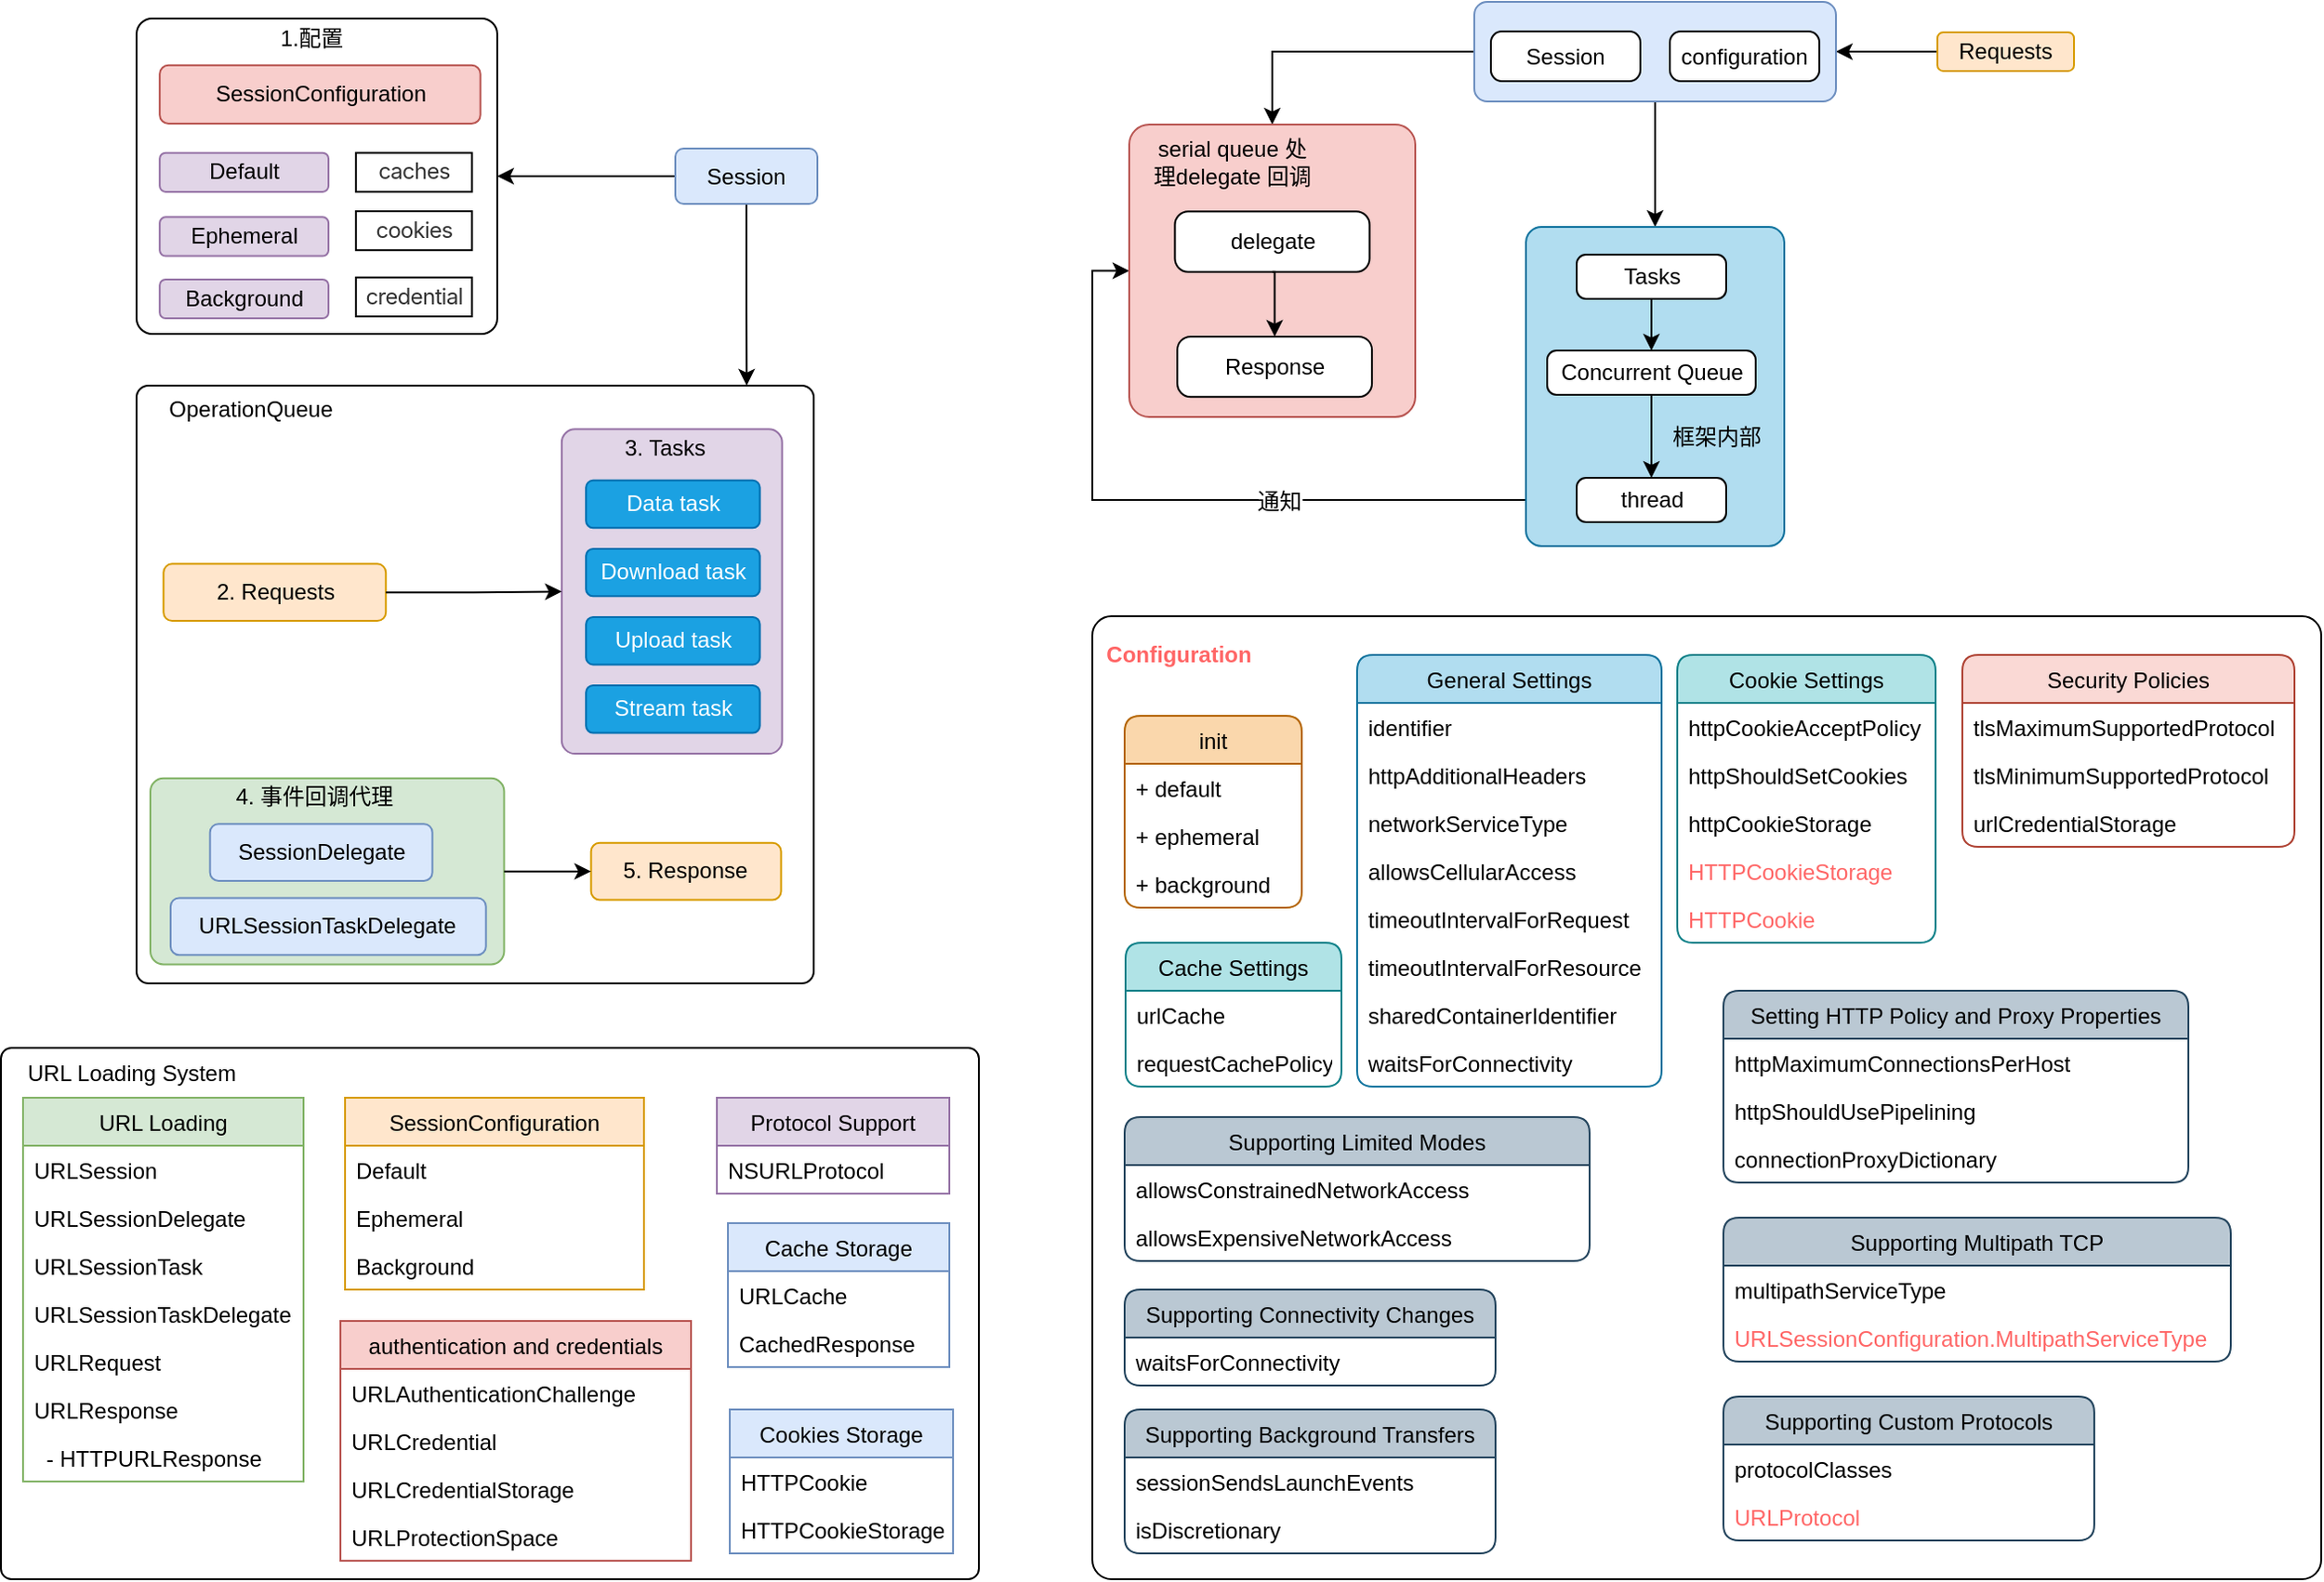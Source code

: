 <mxfile version="18.0.6" type="device" pages="3"><diagram id="_Sw5g-KUjjpTf2gCOxfI" name="URL Loading System"><mxGraphModel dx="976" dy="739" grid="1" gridSize="9" guides="1" tooltips="1" connect="1" arrows="1" fold="1" page="1" pageScale="1" pageWidth="850" pageHeight="1100" math="0" shadow="0"><root><mxCell id="0"/><mxCell id="1" parent="0"/><mxCell id="BQeYTEGrFx_6w7Xrw1yp-94" style="edgeStyle=orthogonalEdgeStyle;rounded=0;orthogonalLoop=1;jettySize=auto;html=1;exitX=0.5;exitY=1;exitDx=0;exitDy=0;fontSize=12;" parent="1" source="BQeYTEGrFx_6w7Xrw1yp-88" target="BQeYTEGrFx_6w7Xrw1yp-103" edge="1"><mxGeometry relative="1" as="geometry"/></mxCell><mxCell id="BQeYTEGrFx_6w7Xrw1yp-97" style="edgeStyle=orthogonalEdgeStyle;rounded=0;orthogonalLoop=1;jettySize=auto;html=1;exitX=0;exitY=0.5;exitDx=0;exitDy=0;fontSize=12;entryX=0.5;entryY=0;entryDx=0;entryDy=0;" parent="1" source="BQeYTEGrFx_6w7Xrw1yp-88" target="BQeYTEGrFx_6w7Xrw1yp-99" edge="1"><mxGeometry relative="1" as="geometry"><mxPoint x="706" y="81.5" as="targetPoint"/></mxGeometry></mxCell><mxCell id="BQeYTEGrFx_6w7Xrw1yp-66" style="edgeStyle=orthogonalEdgeStyle;rounded=0;orthogonalLoop=1;jettySize=auto;html=1;exitX=0;exitY=0.5;exitDx=0;exitDy=0;fontSize=12;" parent="1" source="BQeYTEGrFx_6w7Xrw1yp-1" target="BQeYTEGrFx_6w7Xrw1yp-54" edge="1"><mxGeometry relative="1" as="geometry"/></mxCell><mxCell id="BQeYTEGrFx_6w7Xrw1yp-69" style="edgeStyle=orthogonalEdgeStyle;rounded=0;orthogonalLoop=1;jettySize=auto;html=1;exitX=0.5;exitY=1;exitDx=0;exitDy=0;entryX=0.901;entryY=0;entryDx=0;entryDy=0;entryPerimeter=0;fontSize=12;" parent="1" source="BQeYTEGrFx_6w7Xrw1yp-1" target="BQeYTEGrFx_6w7Xrw1yp-60" edge="1"><mxGeometry relative="1" as="geometry"/></mxCell><mxCell id="BQeYTEGrFx_6w7Xrw1yp-1" value="Session" style="rounded=1;whiteSpace=wrap;html=1;fillColor=#dae8fc;strokeColor=#6c8ebf;" parent="1" vertex="1"><mxGeometry x="377" y="97.5" width="77" height="30" as="geometry"/></mxCell><mxCell id="BQeYTEGrFx_6w7Xrw1yp-89" value="" style="edgeStyle=orthogonalEdgeStyle;rounded=0;orthogonalLoop=1;jettySize=auto;html=1;fontSize=12;entryX=1;entryY=0.5;entryDx=0;entryDy=0;" parent="1" source="BQeYTEGrFx_6w7Xrw1yp-72" target="BQeYTEGrFx_6w7Xrw1yp-88" edge="1"><mxGeometry relative="1" as="geometry"/></mxCell><mxCell id="BQeYTEGrFx_6w7Xrw1yp-72" value="Requests" style="rounded=1;whiteSpace=wrap;html=1;fillColor=#ffe6cc;strokeColor=#d79b00;" parent="1" vertex="1"><mxGeometry x="1061" y="34.5" width="74" height="21" as="geometry"/></mxCell><mxCell id="BQeYTEGrFx_6w7Xrw1yp-101" style="edgeStyle=orthogonalEdgeStyle;rounded=0;orthogonalLoop=1;jettySize=auto;html=1;exitX=0;exitY=0.5;exitDx=0;exitDy=0;entryX=0;entryY=0.5;entryDx=0;entryDy=0;fontSize=12;" parent="1" source="BQeYTEGrFx_6w7Xrw1yp-79" target="BQeYTEGrFx_6w7Xrw1yp-99" edge="1"><mxGeometry relative="1" as="geometry"/></mxCell><mxCell id="BQeYTEGrFx_6w7Xrw1yp-102" value="通知" style="text;html=1;align=center;verticalAlign=middle;resizable=0;points=[];;labelBackgroundColor=#ffffff;fontSize=12;" parent="BQeYTEGrFx_6w7Xrw1yp-101" vertex="1" connectable="0"><mxGeometry x="-0.206" y="1" relative="1" as="geometry"><mxPoint as="offset"/></mxGeometry></mxCell><mxCell id="8gRfC_IN25zE7pHLiQO0-1" value="" style="group" vertex="1" connectable="0" parent="1"><mxGeometry x="838" y="140" width="140" height="173" as="geometry"/></mxCell><mxCell id="BQeYTEGrFx_6w7Xrw1yp-103" value="" style="rounded=1;whiteSpace=wrap;html=1;strokeColor=#10739e;fontSize=12;align=center;arcSize=6;fillColor=#b1ddf0;" parent="8gRfC_IN25zE7pHLiQO0-1" vertex="1"><mxGeometry width="140" height="173" as="geometry"/></mxCell><mxCell id="BQeYTEGrFx_6w7Xrw1yp-75" value="&lt;span style=&quot;white-space: normal&quot;&gt;Tasks&lt;/span&gt;" style="rounded=1;whiteSpace=wrap;html=1;strokeColor=#000000;fontSize=12;align=center;arcSize=21;" parent="8gRfC_IN25zE7pHLiQO0-1" vertex="1"><mxGeometry x="27.5" y="15" width="81" height="24" as="geometry"/></mxCell><mxCell id="BQeYTEGrFx_6w7Xrw1yp-78" value="&lt;span style=&quot;white-space: normal&quot;&gt;Concurrent Queue&lt;/span&gt;" style="rounded=1;whiteSpace=wrap;html=1;strokeColor=#000000;fontSize=12;align=center;arcSize=21;" parent="8gRfC_IN25zE7pHLiQO0-1" vertex="1"><mxGeometry x="11.5" y="67" width="113" height="24" as="geometry"/></mxCell><mxCell id="BQeYTEGrFx_6w7Xrw1yp-95" style="edgeStyle=orthogonalEdgeStyle;rounded=0;orthogonalLoop=1;jettySize=auto;html=1;exitX=0.5;exitY=1;exitDx=0;exitDy=0;entryX=0.5;entryY=0;entryDx=0;entryDy=0;fontSize=12;" parent="8gRfC_IN25zE7pHLiQO0-1" source="BQeYTEGrFx_6w7Xrw1yp-75" target="BQeYTEGrFx_6w7Xrw1yp-78" edge="1"><mxGeometry relative="1" as="geometry"/></mxCell><mxCell id="BQeYTEGrFx_6w7Xrw1yp-79" value="&lt;span style=&quot;white-space: normal&quot;&gt;thread&lt;/span&gt;" style="rounded=1;whiteSpace=wrap;html=1;strokeColor=#000000;fontSize=12;align=center;arcSize=21;" parent="8gRfC_IN25zE7pHLiQO0-1" vertex="1"><mxGeometry x="27.5" y="136" width="81" height="24" as="geometry"/></mxCell><mxCell id="BQeYTEGrFx_6w7Xrw1yp-96" style="edgeStyle=orthogonalEdgeStyle;rounded=0;orthogonalLoop=1;jettySize=auto;html=1;exitX=0.5;exitY=1;exitDx=0;exitDy=0;fontSize=12;" parent="8gRfC_IN25zE7pHLiQO0-1" source="BQeYTEGrFx_6w7Xrw1yp-78" target="BQeYTEGrFx_6w7Xrw1yp-79" edge="1"><mxGeometry relative="1" as="geometry"/></mxCell><mxCell id="BQeYTEGrFx_6w7Xrw1yp-104" value="框架内部" style="text;html=1;strokeColor=none;fillColor=none;align=center;verticalAlign=middle;whiteSpace=wrap;rounded=0;fontSize=12;" parent="8gRfC_IN25zE7pHLiQO0-1" vertex="1"><mxGeometry x="76" y="104" width="55" height="20" as="geometry"/></mxCell><mxCell id="8gRfC_IN25zE7pHLiQO0-2" value="" style="group" vertex="1" connectable="0" parent="1"><mxGeometry x="810" y="18" width="196" height="54" as="geometry"/></mxCell><mxCell id="BQeYTEGrFx_6w7Xrw1yp-88" value="" style="rounded=1;whiteSpace=wrap;html=1;strokeColor=#6c8ebf;fontSize=12;align=center;arcSize=13;fillColor=#dae8fc;" parent="8gRfC_IN25zE7pHLiQO0-2" vertex="1"><mxGeometry width="196" height="54" as="geometry"/></mxCell><mxCell id="BQeYTEGrFx_6w7Xrw1yp-70" value="Session" style="rounded=1;whiteSpace=wrap;html=1;strokeColor=#000000;fontSize=12;align=center;arcSize=22;" parent="8gRfC_IN25zE7pHLiQO0-2" vertex="1"><mxGeometry x="9" y="16" width="81" height="27" as="geometry"/></mxCell><mxCell id="BQeYTEGrFx_6w7Xrw1yp-86" value="configuration" style="rounded=1;whiteSpace=wrap;html=1;strokeColor=#000000;fontSize=12;align=center;arcSize=22;" parent="8gRfC_IN25zE7pHLiQO0-2" vertex="1"><mxGeometry x="106" y="16" width="81" height="27" as="geometry"/></mxCell><mxCell id="8gRfC_IN25zE7pHLiQO0-3" value="" style="group" vertex="1" connectable="0" parent="1"><mxGeometry x="623" y="84.5" width="155" height="158.5" as="geometry"/></mxCell><mxCell id="BQeYTEGrFx_6w7Xrw1yp-99" value="" style="rounded=1;whiteSpace=wrap;html=1;strokeColor=#b85450;fontSize=12;align=center;arcSize=7;fillColor=#f8cecc;" parent="8gRfC_IN25zE7pHLiQO0-3" vertex="1"><mxGeometry width="155" height="158.5" as="geometry"/></mxCell><mxCell id="BQeYTEGrFx_6w7Xrw1yp-83" value="delegate" style="rounded=1;whiteSpace=wrap;html=1;strokeColor=#000000;fontSize=12;align=center;arcSize=22;" parent="8gRfC_IN25zE7pHLiQO0-3" vertex="1"><mxGeometry x="24.748" y="47.187" width="105.504" height="32.668" as="geometry"/></mxCell><mxCell id="BQeYTEGrFx_6w7Xrw1yp-85" value="Response" style="rounded=1;whiteSpace=wrap;html=1;strokeColor=#000000;fontSize=12;align=center;arcSize=22;" parent="8gRfC_IN25zE7pHLiQO0-3" vertex="1"><mxGeometry x="26.05" y="114.943" width="105.504" height="32.668" as="geometry"/></mxCell><mxCell id="BQeYTEGrFx_6w7Xrw1yp-98" style="edgeStyle=orthogonalEdgeStyle;rounded=0;orthogonalLoop=1;jettySize=auto;html=1;exitX=0.5;exitY=1;exitDx=0;exitDy=0;entryX=0.5;entryY=0;entryDx=0;entryDy=0;fontSize=12;" parent="8gRfC_IN25zE7pHLiQO0-3" source="BQeYTEGrFx_6w7Xrw1yp-83" target="BQeYTEGrFx_6w7Xrw1yp-85" edge="1"><mxGeometry relative="1" as="geometry"/></mxCell><mxCell id="BQeYTEGrFx_6w7Xrw1yp-100" value="serial queue 处理delegate 回调" style="text;html=1;strokeColor=none;fillColor=none;align=center;verticalAlign=middle;whiteSpace=wrap;rounded=0;fontSize=12;" parent="8gRfC_IN25zE7pHLiQO0-3" vertex="1"><mxGeometry x="9.118" y="8.469" width="93.782" height="24.198" as="geometry"/></mxCell><mxCell id="8gRfC_IN25zE7pHLiQO0-4" value="" style="group" vertex="1" connectable="0" parent="1"><mxGeometry x="81" y="226" width="367" height="324" as="geometry"/></mxCell><mxCell id="BQeYTEGrFx_6w7Xrw1yp-60" value="" style="rounded=1;whiteSpace=wrap;html=1;strokeColor=#000000;fontSize=12;align=center;arcSize=2;" parent="8gRfC_IN25zE7pHLiQO0-4" vertex="1"><mxGeometry x="4" width="367.0" height="324.0" as="geometry"/></mxCell><mxCell id="BQeYTEGrFx_6w7Xrw1yp-58" value="" style="rounded=1;whiteSpace=wrap;html=1;strokeColor=#82b366;fontSize=12;align=center;arcSize=7;fillColor=#d5e8d4;" parent="8gRfC_IN25zE7pHLiQO0-4" vertex="1"><mxGeometry x="11.503" y="212.914" width="191.716" height="100.8" as="geometry"/></mxCell><mxCell id="BQeYTEGrFx_6w7Xrw1yp-2" value="SessionDelegate" style="rounded=1;whiteSpace=wrap;html=1;fillColor=#dae8fc;strokeColor=#6c8ebf;" parent="8gRfC_IN25zE7pHLiQO0-4" vertex="1"><mxGeometry x="43.821" y="237.6" width="120.507" height="30.857" as="geometry"/></mxCell><mxCell id="BQeYTEGrFx_6w7Xrw1yp-3" value="2. Requests" style="rounded=1;whiteSpace=wrap;html=1;fillColor=#ffe6cc;strokeColor=#d79b00;" parent="8gRfC_IN25zE7pHLiQO0-4" vertex="1"><mxGeometry x="18.624" y="96.686" width="120.507" height="30.857" as="geometry"/></mxCell><mxCell id="BQeYTEGrFx_6w7Xrw1yp-4" value="" style="rounded=1;whiteSpace=wrap;html=1;fillColor=#e1d5e7;strokeColor=#9673a6;arcSize=6;" parent="8gRfC_IN25zE7pHLiQO0-4" vertex="1"><mxGeometry x="234.442" y="23.657" width="119.412" height="175.886" as="geometry"/></mxCell><mxCell id="BQeYTEGrFx_6w7Xrw1yp-64" style="edgeStyle=orthogonalEdgeStyle;rounded=0;orthogonalLoop=1;jettySize=auto;html=1;exitX=1;exitY=0.5;exitDx=0;exitDy=0;fontSize=12;" parent="8gRfC_IN25zE7pHLiQO0-4" source="BQeYTEGrFx_6w7Xrw1yp-3" target="BQeYTEGrFx_6w7Xrw1yp-4" edge="1"><mxGeometry relative="1" as="geometry"/></mxCell><mxCell id="BQeYTEGrFx_6w7Xrw1yp-11" value="Data task" style="rounded=1;whiteSpace=wrap;html=1;strokeColor=#006EAF;fontSize=12;align=center;fillColor=#1ba1e2;fontColor=#ffffff;" parent="8gRfC_IN25zE7pHLiQO0-4" vertex="1"><mxGeometry x="247.588" y="51.429" width="94.215" height="25.714" as="geometry"/></mxCell><mxCell id="BQeYTEGrFx_6w7Xrw1yp-12" value="Upload task" style="rounded=1;whiteSpace=wrap;html=1;strokeColor=#006EAF;fontSize=12;align=center;fillColor=#1ba1e2;fontColor=#ffffff;" parent="8gRfC_IN25zE7pHLiQO0-4" vertex="1"><mxGeometry x="247.588" y="125.486" width="94.215" height="25.714" as="geometry"/></mxCell><mxCell id="BQeYTEGrFx_6w7Xrw1yp-13" value="Download task" style="rounded=1;whiteSpace=wrap;html=1;strokeColor=#006EAF;fontSize=12;align=center;fillColor=#1ba1e2;fontColor=#ffffff;" parent="8gRfC_IN25zE7pHLiQO0-4" vertex="1"><mxGeometry x="247.588" y="88.457" width="94.215" height="25.714" as="geometry"/></mxCell><mxCell id="BQeYTEGrFx_6w7Xrw1yp-14" value="Stream task" style="rounded=1;whiteSpace=wrap;html=1;strokeColor=#006EAF;fontSize=12;align=center;fillColor=#1ba1e2;fontColor=#ffffff;" parent="8gRfC_IN25zE7pHLiQO0-4" vertex="1"><mxGeometry x="247.588" y="162.514" width="94.215" height="25.714" as="geometry"/></mxCell><mxCell id="BQeYTEGrFx_6w7Xrw1yp-15" value="5. Response" style="rounded=1;whiteSpace=wrap;html=1;fillColor=#ffe6cc;strokeColor=#d79b00;" parent="8gRfC_IN25zE7pHLiQO0-4" vertex="1"><mxGeometry x="250.327" y="247.886" width="102.979" height="30.857" as="geometry"/></mxCell><mxCell id="BQeYTEGrFx_6w7Xrw1yp-65" style="edgeStyle=orthogonalEdgeStyle;rounded=0;orthogonalLoop=1;jettySize=auto;html=1;exitX=1;exitY=0.5;exitDx=0;exitDy=0;entryX=0;entryY=0.5;entryDx=0;entryDy=0;fontSize=12;" parent="8gRfC_IN25zE7pHLiQO0-4" source="BQeYTEGrFx_6w7Xrw1yp-58" target="BQeYTEGrFx_6w7Xrw1yp-15" edge="1"><mxGeometry relative="1" as="geometry"/></mxCell><mxCell id="BQeYTEGrFx_6w7Xrw1yp-16" value="URLSessionTaskDelegate" style="rounded=1;whiteSpace=wrap;html=1;strokeColor=#6c8ebf;fontSize=12;align=center;fillColor=#dae8fc;" parent="8gRfC_IN25zE7pHLiQO0-4" vertex="1"><mxGeometry x="22.458" y="277.714" width="170.901" height="30.857" as="geometry"/></mxCell><mxCell id="BQeYTEGrFx_6w7Xrw1yp-57" value="3. Tasks" style="text;html=1;strokeColor=none;fillColor=none;align=center;verticalAlign=middle;whiteSpace=wrap;rounded=0;fontSize=12;" parent="8gRfC_IN25zE7pHLiQO0-4" vertex="1"><mxGeometry x="265.116" y="23.657" width="51.49" height="20.571" as="geometry"/></mxCell><mxCell id="BQeYTEGrFx_6w7Xrw1yp-59" value="4. 事件回调代理" style="text;html=1;strokeColor=none;fillColor=none;align=center;verticalAlign=middle;whiteSpace=wrap;rounded=0;fontSize=12;" parent="8gRfC_IN25zE7pHLiQO0-4" vertex="1"><mxGeometry x="50.942" y="212.914" width="98.597" height="20.571" as="geometry"/></mxCell><mxCell id="BQeYTEGrFx_6w7Xrw1yp-61" value="OperationQueue" style="text;html=1;strokeColor=none;fillColor=none;align=center;verticalAlign=middle;whiteSpace=wrap;rounded=0;fontSize=12;" parent="8gRfC_IN25zE7pHLiQO0-4" vertex="1"><mxGeometry x="44.369" y="3.086" width="43.821" height="20.571" as="geometry"/></mxCell><mxCell id="8gRfC_IN25zE7pHLiQO0-5" value="" style="group" vertex="1" connectable="0" parent="1"><mxGeometry x="85" y="27" width="195.5" height="171" as="geometry"/></mxCell><mxCell id="BQeYTEGrFx_6w7Xrw1yp-54" value="" style="rounded=1;whiteSpace=wrap;html=1;fontSize=12;align=center;arcSize=5;" parent="8gRfC_IN25zE7pHLiQO0-5" vertex="1"><mxGeometry width="195.5" height="171" as="geometry"/></mxCell><mxCell id="BQeYTEGrFx_6w7Xrw1yp-5" value="SessionConfiguration" style="rounded=1;whiteSpace=wrap;html=1;fillColor=#f8cecc;strokeColor=#b85450;" parent="8gRfC_IN25zE7pHLiQO0-5" vertex="1"><mxGeometry x="12.576" y="25.333" width="173.778" height="31.667" as="geometry"/></mxCell><mxCell id="BQeYTEGrFx_6w7Xrw1yp-8" value="Default" style="rounded=1;whiteSpace=wrap;html=1;strokeColor=#9673a6;fontSize=12;align=center;fillColor=#e1d5e7;" parent="8gRfC_IN25zE7pHLiQO0-5" vertex="1"><mxGeometry x="12.576" y="72.833" width="91.462" height="21.111" as="geometry"/></mxCell><mxCell id="BQeYTEGrFx_6w7Xrw1yp-9" value="Ephemeral" style="rounded=1;whiteSpace=wrap;html=1;strokeColor=#9673a6;fontSize=12;align=center;fillColor=#e1d5e7;" parent="8gRfC_IN25zE7pHLiQO0-5" vertex="1"><mxGeometry x="12.576" y="107.667" width="91.462" height="21.111" as="geometry"/></mxCell><mxCell id="BQeYTEGrFx_6w7Xrw1yp-10" value="Background" style="rounded=1;whiteSpace=wrap;html=1;strokeColor=#9673a6;fontSize=12;align=center;fillColor=#e1d5e7;" parent="8gRfC_IN25zE7pHLiQO0-5" vertex="1"><mxGeometry x="12.576" y="141.444" width="91.462" height="21.111" as="geometry"/></mxCell><mxCell id="BQeYTEGrFx_6w7Xrw1yp-55" value="1.配置" style="text;html=1;strokeColor=none;fillColor=none;align=center;verticalAlign=middle;whiteSpace=wrap;rounded=0;fontSize=12;" parent="8gRfC_IN25zE7pHLiQO0-5" vertex="1"><mxGeometry x="72.026" width="45.731" height="21.111" as="geometry"/></mxCell><mxCell id="BQeYTEGrFx_6w7Xrw1yp-80" value="&lt;span style=&quot;color: rgb(51 , 51 , 51) ; font-family: &amp;#34;sf pro text&amp;#34; , &amp;#34;sf pro icons&amp;#34; , &amp;#34;helvetica neue&amp;#34; , &amp;#34;helvetica&amp;#34; , &amp;#34;arial&amp;#34; , sans-serif ; letter-spacing: -0.357px ; text-align: left ; background-color: rgb(255 , 255 , 255)&quot;&gt;caches&lt;/span&gt;" style="text;html=1;strokeColor=#000000;fillColor=none;align=center;verticalAlign=middle;whiteSpace=wrap;rounded=0;fontSize=12;" parent="8gRfC_IN25zE7pHLiQO0-5" vertex="1"><mxGeometry x="118.901" y="72.833" width="62.88" height="21.111" as="geometry"/></mxCell><mxCell id="BQeYTEGrFx_6w7Xrw1yp-81" value="&lt;span style=&quot;color: rgb(51 , 51 , 51) ; font-family: &amp;#34;sf pro text&amp;#34; , &amp;#34;sf pro icons&amp;#34; , &amp;#34;helvetica neue&amp;#34; , &amp;#34;helvetica&amp;#34; , &amp;#34;arial&amp;#34; , sans-serif ; letter-spacing: -0.357px ; text-align: left ; background-color: rgb(255 , 255 , 255)&quot;&gt;cookies&lt;/span&gt;" style="text;html=1;strokeColor=#000000;fillColor=none;align=center;verticalAlign=middle;whiteSpace=wrap;rounded=0;fontSize=12;" parent="8gRfC_IN25zE7pHLiQO0-5" vertex="1"><mxGeometry x="118.901" y="104.5" width="62.88" height="21.111" as="geometry"/></mxCell><mxCell id="BQeYTEGrFx_6w7Xrw1yp-82" value="&lt;div style=&quot;text-align: left&quot;&gt;&lt;span style=&quot;letter-spacing: -0.357px&quot;&gt;&lt;font color=&quot;#333333&quot; face=&quot;sf pro text, sf pro icons, helvetica neue, helvetica, arial, sans-serif&quot;&gt;credential&lt;/font&gt;&lt;/span&gt;&lt;/div&gt;" style="text;html=1;strokeColor=#000000;fillColor=none;align=center;verticalAlign=middle;whiteSpace=wrap;rounded=0;fontSize=12;" parent="8gRfC_IN25zE7pHLiQO0-5" vertex="1"><mxGeometry x="118.901" y="140.389" width="62.88" height="21.111" as="geometry"/></mxCell><mxCell id="8gRfC_IN25zE7pHLiQO0-6" value="" style="group" vertex="1" connectable="0" parent="1"><mxGeometry x="11.5" y="585" width="530" height="288" as="geometry"/></mxCell><mxCell id="BQeYTEGrFx_6w7Xrw1yp-20" value="" style="rounded=1;whiteSpace=wrap;html=1;strokeColor=#000000;fontSize=12;align=center;arcSize=2;" parent="8gRfC_IN25zE7pHLiQO0-6" vertex="1"><mxGeometry width="530" height="288" as="geometry"/></mxCell><mxCell id="BQeYTEGrFx_6w7Xrw1yp-23" value="URL Loading" style="swimlane;fontStyle=0;childLayout=stackLayout;horizontal=1;startSize=26;fillColor=#d5e8d4;horizontalStack=0;resizeParent=1;resizeParentMax=0;resizeLast=0;collapsible=1;marginBottom=0;strokeColor=#82b366;fontSize=12;align=center;" parent="8gRfC_IN25zE7pHLiQO0-6" vertex="1"><mxGeometry x="12" y="27" width="152" height="208" as="geometry"/></mxCell><mxCell id="BQeYTEGrFx_6w7Xrw1yp-24" value="URLSession" style="text;strokeColor=none;fillColor=none;align=left;verticalAlign=top;spacingLeft=4;spacingRight=4;overflow=hidden;rotatable=0;points=[[0,0.5],[1,0.5]];portConstraint=eastwest;" parent="BQeYTEGrFx_6w7Xrw1yp-23" vertex="1"><mxGeometry y="26" width="152" height="26" as="geometry"/></mxCell><mxCell id="BQeYTEGrFx_6w7Xrw1yp-25" value="URLSessionDelegate" style="text;strokeColor=none;fillColor=none;align=left;verticalAlign=top;spacingLeft=4;spacingRight=4;overflow=hidden;rotatable=0;points=[[0,0.5],[1,0.5]];portConstraint=eastwest;" parent="BQeYTEGrFx_6w7Xrw1yp-23" vertex="1"><mxGeometry y="52" width="152" height="26" as="geometry"/></mxCell><mxCell id="BQeYTEGrFx_6w7Xrw1yp-26" value="URLSessionTask&#10;" style="text;strokeColor=none;fillColor=none;align=left;verticalAlign=top;spacingLeft=4;spacingRight=4;overflow=hidden;rotatable=0;points=[[0,0.5],[1,0.5]];portConstraint=eastwest;" parent="BQeYTEGrFx_6w7Xrw1yp-23" vertex="1"><mxGeometry y="78" width="152" height="26" as="geometry"/></mxCell><mxCell id="BQeYTEGrFx_6w7Xrw1yp-27" value="URLSessionTaskDelegate" style="text;strokeColor=none;fillColor=none;align=left;verticalAlign=top;spacingLeft=4;spacingRight=4;overflow=hidden;rotatable=0;points=[[0,0.5],[1,0.5]];portConstraint=eastwest;" parent="BQeYTEGrFx_6w7Xrw1yp-23" vertex="1"><mxGeometry y="104" width="152" height="26" as="geometry"/></mxCell><mxCell id="BQeYTEGrFx_6w7Xrw1yp-28" value="URLRequest" style="text;strokeColor=none;fillColor=none;align=left;verticalAlign=top;spacingLeft=4;spacingRight=4;overflow=hidden;rotatable=0;points=[[0,0.5],[1,0.5]];portConstraint=eastwest;" parent="BQeYTEGrFx_6w7Xrw1yp-23" vertex="1"><mxGeometry y="130" width="152" height="26" as="geometry"/></mxCell><mxCell id="BQeYTEGrFx_6w7Xrw1yp-29" value="URLResponse" style="text;strokeColor=none;fillColor=none;align=left;verticalAlign=top;spacingLeft=4;spacingRight=4;overflow=hidden;rotatable=0;points=[[0,0.5],[1,0.5]];portConstraint=eastwest;" parent="BQeYTEGrFx_6w7Xrw1yp-23" vertex="1"><mxGeometry y="156" width="152" height="26" as="geometry"/></mxCell><mxCell id="BQeYTEGrFx_6w7Xrw1yp-30" value="  - HTTPURLResponse" style="text;strokeColor=none;fillColor=none;align=left;verticalAlign=top;spacingLeft=4;spacingRight=4;overflow=hidden;rotatable=0;points=[[0,0.5],[1,0.5]];portConstraint=eastwest;" parent="BQeYTEGrFx_6w7Xrw1yp-23" vertex="1"><mxGeometry y="182" width="152" height="26" as="geometry"/></mxCell><mxCell id="BQeYTEGrFx_6w7Xrw1yp-31" value="SessionConfiguration" style="swimlane;fontStyle=0;childLayout=stackLayout;horizontal=1;startSize=26;fillColor=#ffe6cc;horizontalStack=0;resizeParent=1;resizeParentMax=0;resizeLast=0;collapsible=1;marginBottom=0;strokeColor=#d79b00;fontSize=12;align=center;" parent="8gRfC_IN25zE7pHLiQO0-6" vertex="1"><mxGeometry x="186.5" y="27" width="162" height="104" as="geometry"/></mxCell><mxCell id="BQeYTEGrFx_6w7Xrw1yp-32" value="Default" style="text;strokeColor=none;fillColor=none;align=left;verticalAlign=top;spacingLeft=4;spacingRight=4;overflow=hidden;rotatable=0;points=[[0,0.5],[1,0.5]];portConstraint=eastwest;" parent="BQeYTEGrFx_6w7Xrw1yp-31" vertex="1"><mxGeometry y="26" width="162" height="26" as="geometry"/></mxCell><mxCell id="BQeYTEGrFx_6w7Xrw1yp-33" value="Ephemeral" style="text;strokeColor=none;fillColor=none;align=left;verticalAlign=top;spacingLeft=4;spacingRight=4;overflow=hidden;rotatable=0;points=[[0,0.5],[1,0.5]];portConstraint=eastwest;" parent="BQeYTEGrFx_6w7Xrw1yp-31" vertex="1"><mxGeometry y="52" width="162" height="26" as="geometry"/></mxCell><mxCell id="BQeYTEGrFx_6w7Xrw1yp-34" value="Background" style="text;strokeColor=none;fillColor=none;align=left;verticalAlign=top;spacingLeft=4;spacingRight=4;overflow=hidden;rotatable=0;points=[[0,0.5],[1,0.5]];portConstraint=eastwest;" parent="BQeYTEGrFx_6w7Xrw1yp-31" vertex="1"><mxGeometry y="78" width="162" height="26" as="geometry"/></mxCell><mxCell id="BQeYTEGrFx_6w7Xrw1yp-35" value="authentication and credentials" style="swimlane;fontStyle=0;childLayout=stackLayout;horizontal=1;startSize=26;fillColor=#f8cecc;horizontalStack=0;resizeParent=1;resizeParentMax=0;resizeLast=0;collapsible=1;marginBottom=0;strokeColor=#b85450;fontSize=12;align=center;" parent="8gRfC_IN25zE7pHLiQO0-6" vertex="1"><mxGeometry x="184" y="148" width="190" height="130" as="geometry"/></mxCell><mxCell id="BQeYTEGrFx_6w7Xrw1yp-36" value="URLAuthenticationChallenge" style="text;strokeColor=none;fillColor=none;align=left;verticalAlign=top;spacingLeft=4;spacingRight=4;overflow=hidden;rotatable=0;points=[[0,0.5],[1,0.5]];portConstraint=eastwest;" parent="BQeYTEGrFx_6w7Xrw1yp-35" vertex="1"><mxGeometry y="26" width="190" height="26" as="geometry"/></mxCell><mxCell id="BQeYTEGrFx_6w7Xrw1yp-37" value="URLCredential" style="text;strokeColor=none;fillColor=none;align=left;verticalAlign=top;spacingLeft=4;spacingRight=4;overflow=hidden;rotatable=0;points=[[0,0.5],[1,0.5]];portConstraint=eastwest;" parent="BQeYTEGrFx_6w7Xrw1yp-35" vertex="1"><mxGeometry y="52" width="190" height="26" as="geometry"/></mxCell><mxCell id="BQeYTEGrFx_6w7Xrw1yp-38" value="URLCredentialStorage" style="text;strokeColor=none;fillColor=none;align=left;verticalAlign=top;spacingLeft=4;spacingRight=4;overflow=hidden;rotatable=0;points=[[0,0.5],[1,0.5]];portConstraint=eastwest;" parent="BQeYTEGrFx_6w7Xrw1yp-35" vertex="1"><mxGeometry y="78" width="190" height="26" as="geometry"/></mxCell><mxCell id="BQeYTEGrFx_6w7Xrw1yp-51" value="URLProtectionSpace" style="text;strokeColor=none;fillColor=none;align=left;verticalAlign=top;spacingLeft=4;spacingRight=4;overflow=hidden;rotatable=0;points=[[0,0.5],[1,0.5]];portConstraint=eastwest;" parent="BQeYTEGrFx_6w7Xrw1yp-35" vertex="1"><mxGeometry y="104" width="190" height="26" as="geometry"/></mxCell><mxCell id="BQeYTEGrFx_6w7Xrw1yp-39" value="Protocol Support" style="swimlane;fontStyle=0;childLayout=stackLayout;horizontal=1;startSize=26;fillColor=#e1d5e7;horizontalStack=0;resizeParent=1;resizeParentMax=0;resizeLast=0;collapsible=1;marginBottom=0;strokeColor=#9673a6;fontSize=12;align=center;" parent="8gRfC_IN25zE7pHLiQO0-6" vertex="1"><mxGeometry x="388" y="27" width="126" height="52" as="geometry"/></mxCell><mxCell id="BQeYTEGrFx_6w7Xrw1yp-40" value="NSURLProtocol" style="text;strokeColor=none;fillColor=none;align=left;verticalAlign=top;spacingLeft=4;spacingRight=4;overflow=hidden;rotatable=0;points=[[0,0.5],[1,0.5]];portConstraint=eastwest;" parent="BQeYTEGrFx_6w7Xrw1yp-39" vertex="1"><mxGeometry y="26" width="126" height="26" as="geometry"/></mxCell><mxCell id="BQeYTEGrFx_6w7Xrw1yp-43" value="Cookies Storage" style="swimlane;fontStyle=0;childLayout=stackLayout;horizontal=1;startSize=26;fillColor=#dae8fc;horizontalStack=0;resizeParent=1;resizeParentMax=0;resizeLast=0;collapsible=1;marginBottom=0;strokeColor=#6c8ebf;fontSize=12;align=center;" parent="8gRfC_IN25zE7pHLiQO0-6" vertex="1"><mxGeometry x="395" y="196" width="121" height="78" as="geometry"/></mxCell><mxCell id="BQeYTEGrFx_6w7Xrw1yp-44" value="HTTPCookie" style="text;align=left;verticalAlign=top;spacingLeft=4;spacingRight=4;overflow=hidden;rotatable=0;points=[[0,0.5],[1,0.5]];portConstraint=eastwest;" parent="BQeYTEGrFx_6w7Xrw1yp-43" vertex="1"><mxGeometry y="26" width="121" height="26" as="geometry"/></mxCell><mxCell id="BQeYTEGrFx_6w7Xrw1yp-45" value="HTTPCookieStorage" style="text;strokeColor=none;fillColor=none;align=left;verticalAlign=top;spacingLeft=4;spacingRight=4;overflow=hidden;rotatable=0;points=[[0,0.5],[1,0.5]];portConstraint=eastwest;" parent="BQeYTEGrFx_6w7Xrw1yp-43" vertex="1"><mxGeometry y="52" width="121" height="26" as="geometry"/></mxCell><mxCell id="BQeYTEGrFx_6w7Xrw1yp-47" value="Cache Storage" style="swimlane;fontStyle=0;childLayout=stackLayout;horizontal=1;startSize=26;fillColor=#dae8fc;horizontalStack=0;resizeParent=1;resizeParentMax=0;resizeLast=0;collapsible=1;marginBottom=0;strokeColor=#6c8ebf;fontSize=12;align=center;" parent="8gRfC_IN25zE7pHLiQO0-6" vertex="1"><mxGeometry x="394" y="95" width="120" height="78" as="geometry"/></mxCell><mxCell id="BQeYTEGrFx_6w7Xrw1yp-48" value="URLCache" style="text;strokeColor=none;fillColor=none;align=left;verticalAlign=top;spacingLeft=4;spacingRight=4;overflow=hidden;rotatable=0;points=[[0,0.5],[1,0.5]];portConstraint=eastwest;" parent="BQeYTEGrFx_6w7Xrw1yp-47" vertex="1"><mxGeometry y="26" width="120" height="26" as="geometry"/></mxCell><mxCell id="BQeYTEGrFx_6w7Xrw1yp-49" value="CachedResponse" style="text;strokeColor=none;fillColor=none;align=left;verticalAlign=top;spacingLeft=4;spacingRight=4;overflow=hidden;rotatable=0;points=[[0,0.5],[1,0.5]];portConstraint=eastwest;" parent="BQeYTEGrFx_6w7Xrw1yp-47" vertex="1"><mxGeometry y="52" width="120" height="26" as="geometry"/></mxCell><mxCell id="BQeYTEGrFx_6w7Xrw1yp-53" value="URL Loading System" style="text;html=1;fontSize=12;" parent="8gRfC_IN25zE7pHLiQO0-6" vertex="1"><mxGeometry x="12" width="135" height="27" as="geometry"/></mxCell><mxCell id="8gRfC_IN25zE7pHLiQO0-7" value="" style="group" vertex="1" connectable="0" parent="1"><mxGeometry x="603" y="351" width="666" height="522" as="geometry"/></mxCell><mxCell id="BQeYTEGrFx_6w7Xrw1yp-154" value="" style="rounded=1;whiteSpace=wrap;html=1;strokeColor=#000000;fontSize=12;fontColor=#FF6666;align=center;arcSize=2;" parent="8gRfC_IN25zE7pHLiQO0-7" vertex="1"><mxGeometry width="666" height="522" as="geometry"/></mxCell><mxCell id="BQeYTEGrFx_6w7Xrw1yp-105" value="init" style="swimlane;fontStyle=0;childLayout=stackLayout;horizontal=1;startSize=26;fillColor=#fad7ac;horizontalStack=0;resizeParent=1;resizeParentMax=0;resizeLast=0;collapsible=1;marginBottom=0;rounded=1;strokeColor=#b46504;fontSize=12;align=center;arcSize=11;" parent="8gRfC_IN25zE7pHLiQO0-7" vertex="1"><mxGeometry x="17.5" y="54" width="96" height="104" as="geometry"/></mxCell><mxCell id="BQeYTEGrFx_6w7Xrw1yp-106" value="+ default" style="text;strokeColor=none;fillColor=none;align=left;verticalAlign=top;spacingLeft=4;spacingRight=4;overflow=hidden;rotatable=0;points=[[0,0.5],[1,0.5]];portConstraint=eastwest;" parent="BQeYTEGrFx_6w7Xrw1yp-105" vertex="1"><mxGeometry y="26" width="96" height="26" as="geometry"/></mxCell><mxCell id="BQeYTEGrFx_6w7Xrw1yp-107" value="+ ephemeral" style="text;strokeColor=none;fillColor=none;align=left;verticalAlign=top;spacingLeft=4;spacingRight=4;overflow=hidden;rotatable=0;points=[[0,0.5],[1,0.5]];portConstraint=eastwest;" parent="BQeYTEGrFx_6w7Xrw1yp-105" vertex="1"><mxGeometry y="52" width="96" height="26" as="geometry"/></mxCell><mxCell id="BQeYTEGrFx_6w7Xrw1yp-108" value="+ background" style="text;strokeColor=none;fillColor=none;align=left;verticalAlign=top;spacingLeft=4;spacingRight=4;overflow=hidden;rotatable=0;points=[[0,0.5],[1,0.5]];portConstraint=eastwest;" parent="BQeYTEGrFx_6w7Xrw1yp-105" vertex="1"><mxGeometry y="78" width="96" height="26" as="geometry"/></mxCell><mxCell id="BQeYTEGrFx_6w7Xrw1yp-109" value="General Settings" style="swimlane;fontStyle=0;childLayout=stackLayout;horizontal=1;startSize=26;fillColor=#b1ddf0;horizontalStack=0;resizeParent=1;resizeParentMax=0;resizeLast=0;collapsible=1;marginBottom=0;rounded=1;strokeColor=#10739e;fontSize=12;align=center;arcSize=11;" parent="8gRfC_IN25zE7pHLiQO0-7" vertex="1"><mxGeometry x="143.5" y="21" width="165" height="234" as="geometry"/></mxCell><mxCell id="BQeYTEGrFx_6w7Xrw1yp-110" value="identifier" style="text;strokeColor=none;fillColor=none;align=left;verticalAlign=top;spacingLeft=4;spacingRight=4;overflow=hidden;rotatable=0;points=[[0,0.5],[1,0.5]];portConstraint=eastwest;" parent="BQeYTEGrFx_6w7Xrw1yp-109" vertex="1"><mxGeometry y="26" width="165" height="26" as="geometry"/></mxCell><mxCell id="BQeYTEGrFx_6w7Xrw1yp-111" value="httpAdditionalHeaders" style="text;strokeColor=none;fillColor=none;align=left;verticalAlign=top;spacingLeft=4;spacingRight=4;overflow=hidden;rotatable=0;points=[[0,0.5],[1,0.5]];portConstraint=eastwest;" parent="BQeYTEGrFx_6w7Xrw1yp-109" vertex="1"><mxGeometry y="52" width="165" height="26" as="geometry"/></mxCell><mxCell id="BQeYTEGrFx_6w7Xrw1yp-112" value="networkServiceType" style="text;strokeColor=none;fillColor=none;align=left;verticalAlign=top;spacingLeft=4;spacingRight=4;overflow=hidden;rotatable=0;points=[[0,0.5],[1,0.5]];portConstraint=eastwest;" parent="BQeYTEGrFx_6w7Xrw1yp-109" vertex="1"><mxGeometry y="78" width="165" height="26" as="geometry"/></mxCell><mxCell id="BQeYTEGrFx_6w7Xrw1yp-113" value="allowsCellularAccess" style="text;strokeColor=none;fillColor=none;align=left;verticalAlign=top;spacingLeft=4;spacingRight=4;overflow=hidden;rotatable=0;points=[[0,0.5],[1,0.5]];portConstraint=eastwest;" parent="BQeYTEGrFx_6w7Xrw1yp-109" vertex="1"><mxGeometry y="104" width="165" height="26" as="geometry"/></mxCell><mxCell id="BQeYTEGrFx_6w7Xrw1yp-114" value="timeoutIntervalForRequest" style="text;strokeColor=none;fillColor=none;align=left;verticalAlign=top;spacingLeft=4;spacingRight=4;overflow=hidden;rotatable=0;points=[[0,0.5],[1,0.5]];portConstraint=eastwest;" parent="BQeYTEGrFx_6w7Xrw1yp-109" vertex="1"><mxGeometry y="130" width="165" height="26" as="geometry"/></mxCell><mxCell id="BQeYTEGrFx_6w7Xrw1yp-115" value="timeoutIntervalForResource" style="text;strokeColor=none;fillColor=none;align=left;verticalAlign=top;spacingLeft=4;spacingRight=4;overflow=hidden;rotatable=0;points=[[0,0.5],[1,0.5]];portConstraint=eastwest;" parent="BQeYTEGrFx_6w7Xrw1yp-109" vertex="1"><mxGeometry y="156" width="165" height="26" as="geometry"/></mxCell><mxCell id="BQeYTEGrFx_6w7Xrw1yp-116" value="sharedContainerIdentifier" style="text;strokeColor=none;fillColor=none;align=left;verticalAlign=top;spacingLeft=4;spacingRight=4;overflow=hidden;rotatable=0;points=[[0,0.5],[1,0.5]];portConstraint=eastwest;" parent="BQeYTEGrFx_6w7Xrw1yp-109" vertex="1"><mxGeometry y="182" width="165" height="26" as="geometry"/></mxCell><mxCell id="BQeYTEGrFx_6w7Xrw1yp-117" value="waitsForConnectivity" style="text;strokeColor=none;fillColor=none;align=left;verticalAlign=top;spacingLeft=4;spacingRight=4;overflow=hidden;rotatable=0;points=[[0,0.5],[1,0.5]];portConstraint=eastwest;" parent="BQeYTEGrFx_6w7Xrw1yp-109" vertex="1"><mxGeometry y="208" width="165" height="26" as="geometry"/></mxCell><mxCell id="BQeYTEGrFx_6w7Xrw1yp-118" value="Cookie Settings" style="swimlane;fontStyle=0;childLayout=stackLayout;horizontal=1;startSize=26;fillColor=#b0e3e6;horizontalStack=0;resizeParent=1;resizeParentMax=0;resizeLast=0;collapsible=1;marginBottom=0;rounded=1;strokeColor=#0e8088;fontSize=12;align=center;arcSize=11;" parent="8gRfC_IN25zE7pHLiQO0-7" vertex="1"><mxGeometry x="317" y="21" width="140" height="156" as="geometry"/></mxCell><mxCell id="BQeYTEGrFx_6w7Xrw1yp-119" value="httpCookieAcceptPolicy" style="text;strokeColor=none;fillColor=none;align=left;verticalAlign=top;spacingLeft=4;spacingRight=4;overflow=hidden;rotatable=0;points=[[0,0.5],[1,0.5]];portConstraint=eastwest;" parent="BQeYTEGrFx_6w7Xrw1yp-118" vertex="1"><mxGeometry y="26" width="140" height="26" as="geometry"/></mxCell><mxCell id="BQeYTEGrFx_6w7Xrw1yp-120" value="httpShouldSetCookies" style="text;strokeColor=none;fillColor=none;align=left;verticalAlign=top;spacingLeft=4;spacingRight=4;overflow=hidden;rotatable=0;points=[[0,0.5],[1,0.5]];portConstraint=eastwest;" parent="BQeYTEGrFx_6w7Xrw1yp-118" vertex="1"><mxGeometry y="52" width="140" height="26" as="geometry"/></mxCell><mxCell id="BQeYTEGrFx_6w7Xrw1yp-121" value="httpCookieStorage" style="text;strokeColor=none;fillColor=none;align=left;verticalAlign=top;spacingLeft=4;spacingRight=4;overflow=hidden;rotatable=0;points=[[0,0.5],[1,0.5]];portConstraint=eastwest;" parent="BQeYTEGrFx_6w7Xrw1yp-118" vertex="1"><mxGeometry y="78" width="140" height="26" as="geometry"/></mxCell><mxCell id="BQeYTEGrFx_6w7Xrw1yp-123" value="HTTPCookieStorage" style="text;strokeColor=none;fillColor=none;align=left;verticalAlign=top;spacingLeft=4;spacingRight=4;overflow=hidden;rotatable=0;points=[[0,0.5],[1,0.5]];portConstraint=eastwest;fontColor=#FF6666;" parent="BQeYTEGrFx_6w7Xrw1yp-118" vertex="1"><mxGeometry y="104" width="140" height="26" as="geometry"/></mxCell><mxCell id="BQeYTEGrFx_6w7Xrw1yp-122" value="HTTPCookie" style="text;strokeColor=none;fillColor=none;align=left;verticalAlign=top;spacingLeft=4;spacingRight=4;overflow=hidden;rotatable=0;points=[[0,0.5],[1,0.5]];portConstraint=eastwest;fontColor=#FF6666;" parent="BQeYTEGrFx_6w7Xrw1yp-118" vertex="1"><mxGeometry y="130" width="140" height="26" as="geometry"/></mxCell><mxCell id="BQeYTEGrFx_6w7Xrw1yp-129" value="Cache Settings" style="swimlane;fontStyle=0;childLayout=stackLayout;horizontal=1;startSize=26;fillColor=#b0e3e6;horizontalStack=0;resizeParent=1;resizeParentMax=0;resizeLast=0;collapsible=1;marginBottom=0;rounded=1;strokeColor=#0e8088;fontSize=12;align=center;arcSize=11;" parent="8gRfC_IN25zE7pHLiQO0-7" vertex="1"><mxGeometry x="18" y="177" width="117" height="78" as="geometry"/></mxCell><mxCell id="BQeYTEGrFx_6w7Xrw1yp-130" value="urlCache" style="text;strokeColor=none;fillColor=none;align=left;verticalAlign=top;spacingLeft=4;spacingRight=4;overflow=hidden;rotatable=0;points=[[0,0.5],[1,0.5]];portConstraint=eastwest;" parent="BQeYTEGrFx_6w7Xrw1yp-129" vertex="1"><mxGeometry y="26" width="117" height="26" as="geometry"/></mxCell><mxCell id="BQeYTEGrFx_6w7Xrw1yp-131" value="requestCachePolicy" style="text;strokeColor=none;fillColor=none;align=left;verticalAlign=top;spacingLeft=4;spacingRight=4;overflow=hidden;rotatable=0;points=[[0,0.5],[1,0.5]];portConstraint=eastwest;" parent="BQeYTEGrFx_6w7Xrw1yp-129" vertex="1"><mxGeometry y="52" width="117" height="26" as="geometry"/></mxCell><mxCell id="BQeYTEGrFx_6w7Xrw1yp-133" value="Supporting Background Transfers" style="swimlane;fontStyle=0;childLayout=stackLayout;horizontal=1;startSize=26;fillColor=#bac8d3;horizontalStack=0;resizeParent=1;resizeParentMax=0;resizeLast=0;collapsible=1;marginBottom=0;rounded=1;strokeColor=#23445d;fontSize=12;align=center;arcSize=11;" parent="8gRfC_IN25zE7pHLiQO0-7" vertex="1"><mxGeometry x="17.5" y="430" width="201" height="78" as="geometry"/></mxCell><mxCell id="BQeYTEGrFx_6w7Xrw1yp-134" value="sessionSendsLaunchEvents" style="text;strokeColor=none;fillColor=none;align=left;verticalAlign=top;spacingLeft=4;spacingRight=4;overflow=hidden;rotatable=0;points=[[0,0.5],[1,0.5]];portConstraint=eastwest;" parent="BQeYTEGrFx_6w7Xrw1yp-133" vertex="1"><mxGeometry y="26" width="201" height="26" as="geometry"/></mxCell><mxCell id="BQeYTEGrFx_6w7Xrw1yp-135" value="isDiscretionary" style="text;strokeColor=none;fillColor=none;align=left;verticalAlign=top;spacingLeft=4;spacingRight=4;overflow=hidden;rotatable=0;points=[[0,0.5],[1,0.5]];portConstraint=eastwest;" parent="BQeYTEGrFx_6w7Xrw1yp-133" vertex="1"><mxGeometry y="52" width="201" height="26" as="geometry"/></mxCell><mxCell id="BQeYTEGrFx_6w7Xrw1yp-137" value="Supporting Custom Protocols" style="swimlane;fontStyle=0;childLayout=stackLayout;horizontal=1;startSize=26;fillColor=#bac8d3;horizontalStack=0;resizeParent=1;resizeParentMax=0;resizeLast=0;collapsible=1;marginBottom=0;rounded=1;strokeColor=#23445d;fontSize=12;align=center;arcSize=11;" parent="8gRfC_IN25zE7pHLiQO0-7" vertex="1"><mxGeometry x="342" y="423" width="201" height="78" as="geometry"/></mxCell><mxCell id="BQeYTEGrFx_6w7Xrw1yp-138" value="protocolClasses" style="text;strokeColor=none;fillColor=none;align=left;verticalAlign=top;spacingLeft=4;spacingRight=4;overflow=hidden;rotatable=0;points=[[0,0.5],[1,0.5]];portConstraint=eastwest;" parent="BQeYTEGrFx_6w7Xrw1yp-137" vertex="1"><mxGeometry y="26" width="201" height="26" as="geometry"/></mxCell><mxCell id="BQeYTEGrFx_6w7Xrw1yp-139" value="URLProtocol" style="text;strokeColor=none;fillColor=none;align=left;verticalAlign=top;spacingLeft=4;spacingRight=4;overflow=hidden;rotatable=0;points=[[0,0.5],[1,0.5]];portConstraint=eastwest;fontColor=#FF6666;" parent="BQeYTEGrFx_6w7Xrw1yp-137" vertex="1"><mxGeometry y="52" width="201" height="26" as="geometry"/></mxCell><mxCell id="BQeYTEGrFx_6w7Xrw1yp-140" value="Supporting Multipath TCP" style="swimlane;fontStyle=0;childLayout=stackLayout;horizontal=1;startSize=26;fillColor=#bac8d3;horizontalStack=0;resizeParent=1;resizeParentMax=0;resizeLast=0;collapsible=1;marginBottom=0;rounded=1;strokeColor=#23445d;fontSize=12;align=center;arcSize=11;" parent="8gRfC_IN25zE7pHLiQO0-7" vertex="1"><mxGeometry x="342" y="326" width="275" height="78" as="geometry"/></mxCell><mxCell id="BQeYTEGrFx_6w7Xrw1yp-141" value="multipathServiceType" style="text;strokeColor=none;fillColor=none;align=left;verticalAlign=top;spacingLeft=4;spacingRight=4;overflow=hidden;rotatable=0;points=[[0,0.5],[1,0.5]];portConstraint=eastwest;" parent="BQeYTEGrFx_6w7Xrw1yp-140" vertex="1"><mxGeometry y="26" width="275" height="26" as="geometry"/></mxCell><mxCell id="BQeYTEGrFx_6w7Xrw1yp-142" value="URLSessionConfiguration.MultipathServiceType" style="text;strokeColor=none;fillColor=none;align=left;verticalAlign=top;spacingLeft=4;spacingRight=4;overflow=hidden;rotatable=0;points=[[0,0.5],[1,0.5]];portConstraint=eastwest;fontColor=#FF6666;" parent="BQeYTEGrFx_6w7Xrw1yp-140" vertex="1"><mxGeometry y="52" width="275" height="26" as="geometry"/></mxCell><mxCell id="BQeYTEGrFx_6w7Xrw1yp-143" value="Setting HTTP Policy and Proxy Properties" style="swimlane;fontStyle=0;childLayout=stackLayout;horizontal=1;startSize=26;fillColor=#bac8d3;horizontalStack=0;resizeParent=1;resizeParentMax=0;resizeLast=0;collapsible=1;marginBottom=0;rounded=1;strokeColor=#23445d;fontSize=12;align=center;arcSize=11;" parent="8gRfC_IN25zE7pHLiQO0-7" vertex="1"><mxGeometry x="342" y="203" width="252" height="104" as="geometry"/></mxCell><mxCell id="BQeYTEGrFx_6w7Xrw1yp-144" value="httpMaximumConnectionsPerHost" style="text;strokeColor=none;fillColor=none;align=left;verticalAlign=top;spacingLeft=4;spacingRight=4;overflow=hidden;rotatable=0;points=[[0,0.5],[1,0.5]];portConstraint=eastwest;" parent="BQeYTEGrFx_6w7Xrw1yp-143" vertex="1"><mxGeometry y="26" width="252" height="26" as="geometry"/></mxCell><mxCell id="BQeYTEGrFx_6w7Xrw1yp-145" value="httpShouldUsePipelining" style="text;strokeColor=none;fillColor=none;align=left;verticalAlign=top;spacingLeft=4;spacingRight=4;overflow=hidden;rotatable=0;points=[[0,0.5],[1,0.5]];portConstraint=eastwest;" parent="BQeYTEGrFx_6w7Xrw1yp-143" vertex="1"><mxGeometry y="52" width="252" height="26" as="geometry"/></mxCell><mxCell id="BQeYTEGrFx_6w7Xrw1yp-149" value="connectionProxyDictionary" style="text;strokeColor=none;fillColor=none;align=left;verticalAlign=top;spacingLeft=4;spacingRight=4;overflow=hidden;rotatable=0;points=[[0,0.5],[1,0.5]];portConstraint=eastwest;" parent="BQeYTEGrFx_6w7Xrw1yp-143" vertex="1"><mxGeometry y="78" width="252" height="26" as="geometry"/></mxCell><mxCell id="BQeYTEGrFx_6w7Xrw1yp-146" value="Supporting Connectivity Changes" style="swimlane;fontStyle=0;childLayout=stackLayout;horizontal=1;startSize=26;fillColor=#bac8d3;horizontalStack=0;resizeParent=1;resizeParentMax=0;resizeLast=0;collapsible=1;marginBottom=0;rounded=1;strokeColor=#23445d;fontSize=12;align=center;arcSize=11;" parent="8gRfC_IN25zE7pHLiQO0-7" vertex="1"><mxGeometry x="17.5" y="365" width="201" height="52" as="geometry"/></mxCell><mxCell id="BQeYTEGrFx_6w7Xrw1yp-147" value="waitsForConnectivity" style="text;strokeColor=none;fillColor=none;align=left;verticalAlign=top;spacingLeft=4;spacingRight=4;overflow=hidden;rotatable=0;points=[[0,0.5],[1,0.5]];portConstraint=eastwest;" parent="BQeYTEGrFx_6w7Xrw1yp-146" vertex="1"><mxGeometry y="26" width="201" height="26" as="geometry"/></mxCell><mxCell id="BQeYTEGrFx_6w7Xrw1yp-150" value="Supporting Limited Modes" style="swimlane;fontStyle=0;childLayout=stackLayout;horizontal=1;startSize=26;fillColor=#bac8d3;horizontalStack=0;resizeParent=1;resizeParentMax=0;resizeLast=0;collapsible=1;marginBottom=0;rounded=1;strokeColor=#23445d;fontSize=12;align=center;arcSize=11;" parent="8gRfC_IN25zE7pHLiQO0-7" vertex="1"><mxGeometry x="17.5" y="271.5" width="252" height="78" as="geometry"/></mxCell><mxCell id="BQeYTEGrFx_6w7Xrw1yp-151" value="allowsConstrainedNetworkAccess" style="text;strokeColor=none;fillColor=none;align=left;verticalAlign=top;spacingLeft=4;spacingRight=4;overflow=hidden;rotatable=0;points=[[0,0.5],[1,0.5]];portConstraint=eastwest;" parent="BQeYTEGrFx_6w7Xrw1yp-150" vertex="1"><mxGeometry y="26" width="252" height="26" as="geometry"/></mxCell><mxCell id="BQeYTEGrFx_6w7Xrw1yp-152" value="allowsExpensiveNetworkAccess&#10;" style="text;strokeColor=none;fillColor=none;align=left;verticalAlign=top;spacingLeft=4;spacingRight=4;overflow=hidden;rotatable=0;points=[[0,0.5],[1,0.5]];portConstraint=eastwest;" parent="BQeYTEGrFx_6w7Xrw1yp-150" vertex="1"><mxGeometry y="52" width="252" height="26" as="geometry"/></mxCell><mxCell id="BQeYTEGrFx_6w7Xrw1yp-124" value="Security Policies" style="swimlane;fontStyle=0;childLayout=stackLayout;horizontal=1;startSize=26;fillColor=#fad9d5;horizontalStack=0;resizeParent=1;resizeParentMax=0;resizeLast=0;collapsible=1;marginBottom=0;rounded=1;strokeColor=#ae4132;fontSize=12;align=center;arcSize=11;" parent="8gRfC_IN25zE7pHLiQO0-7" vertex="1"><mxGeometry x="471.5" y="21" width="180" height="104" as="geometry"/></mxCell><mxCell id="BQeYTEGrFx_6w7Xrw1yp-125" value="tlsMaximumSupportedProtocol" style="text;strokeColor=none;fillColor=none;align=left;verticalAlign=top;spacingLeft=4;spacingRight=4;overflow=hidden;rotatable=0;points=[[0,0.5],[1,0.5]];portConstraint=eastwest;" parent="BQeYTEGrFx_6w7Xrw1yp-124" vertex="1"><mxGeometry y="26" width="180" height="26" as="geometry"/></mxCell><mxCell id="BQeYTEGrFx_6w7Xrw1yp-126" value="tlsMinimumSupportedProtocol" style="text;strokeColor=none;fillColor=none;align=left;verticalAlign=top;spacingLeft=4;spacingRight=4;overflow=hidden;rotatable=0;points=[[0,0.5],[1,0.5]];portConstraint=eastwest;" parent="BQeYTEGrFx_6w7Xrw1yp-124" vertex="1"><mxGeometry y="52" width="180" height="26" as="geometry"/></mxCell><mxCell id="BQeYTEGrFx_6w7Xrw1yp-127" value="urlCredentialStorage" style="text;strokeColor=none;fillColor=none;align=left;verticalAlign=top;spacingLeft=4;spacingRight=4;overflow=hidden;rotatable=0;points=[[0,0.5],[1,0.5]];portConstraint=eastwest;" parent="BQeYTEGrFx_6w7Xrw1yp-124" vertex="1"><mxGeometry y="78" width="180" height="26" as="geometry"/></mxCell><mxCell id="BQeYTEGrFx_6w7Xrw1yp-155" value="Configuration" style="text;html=1;strokeColor=none;fillColor=none;align=center;verticalAlign=middle;whiteSpace=wrap;rounded=0;fontSize=12;fontColor=#FF6666;fontStyle=1" parent="8gRfC_IN25zE7pHLiQO0-7" vertex="1"><mxGeometry x="26.5" y="11" width="40" height="20" as="geometry"/></mxCell></root></mxGraphModel></diagram><diagram id="UJelIJFbLpP7nM--NiSG" name="Moya"><mxGraphModel dx="976" dy="739" grid="1" gridSize="10" guides="1" tooltips="1" connect="1" arrows="1" fold="1" page="1" pageScale="1" pageWidth="827" pageHeight="1169" math="0" shadow="0"><root><mxCell id="0"/><mxCell id="1" parent="0"/></root></mxGraphModel></diagram><diagram id="mwUFssukL0CzzMDlQxvu" name="Alamofire"><mxGraphModel dx="976" dy="739" grid="1" gridSize="10" guides="1" tooltips="1" connect="1" arrows="1" fold="1" page="1" pageScale="1" pageWidth="827" pageHeight="1169" math="0" shadow="0"><root><mxCell id="0"/><mxCell id="1" parent="0"/><mxCell id="gead_dvh2AA_KetIpKzD-1" value="" style="edgeStyle=orthogonalEdgeStyle;rounded=0;orthogonalLoop=1;jettySize=auto;html=1;endArrow=diamondThin;endFill=1;" edge="1" parent="1" source="gead_dvh2AA_KetIpKzD-2" target="gead_dvh2AA_KetIpKzD-3"><mxGeometry relative="1" as="geometry"/></mxCell><mxCell id="gead_dvh2AA_KetIpKzD-2" value="&lt;p style=&quot;margin: 0px ; margin-top: 4px ; text-align: center&quot;&gt;&lt;b&gt;HTTPHeaders&lt;/b&gt;&lt;/p&gt;&lt;p style=&quot;margin: 0px ; margin-top: 4px ; text-align: center&quot;&gt;&lt;b&gt;（struct）&lt;/b&gt;&lt;/p&gt;&lt;hr size=&quot;1&quot;&gt;&lt;div style=&quot;height: 2px&quot;&gt;&lt;/div&gt;" style="verticalAlign=top;align=left;overflow=fill;fontSize=12;fontFamily=Helvetica;html=1;" vertex="1" parent="1"><mxGeometry x="50" y="30" width="140" height="60" as="geometry"/></mxCell><mxCell id="gead_dvh2AA_KetIpKzD-3" value="&lt;p style=&quot;margin: 0px ; margin-top: 4px ; text-align: center&quot;&gt;&lt;b&gt;&lt;font color=&quot;#ff6e19&quot;&gt;Header&lt;/font&gt;&lt;/b&gt;&lt;/p&gt;&lt;p style=&quot;margin: 0px ; margin-top: 4px ; text-align: center&quot;&gt;&lt;b&gt;&lt;font color=&quot;#ff6e19&quot;&gt;（struct）&lt;/font&gt;&lt;/b&gt;&lt;/p&gt;&lt;hr size=&quot;1&quot;&gt;&lt;div style=&quot;height: 2px&quot;&gt;&lt;/div&gt;" style="verticalAlign=top;align=left;overflow=fill;fontSize=12;fontFamily=Helvetica;html=1;" vertex="1" parent="1"><mxGeometry x="260" y="30" width="140" height="60" as="geometry"/></mxCell><mxCell id="TrCYLDMZTNmHXFj__lVz-1" value="Request" style="rounded=1;whiteSpace=wrap;html=1;fillColor=#e1d5e7;strokeColor=#9673a6;" vertex="1" parent="1"><mxGeometry x="410" y="241.5" width="270" height="127" as="geometry"/></mxCell><mxCell id="TrCYLDMZTNmHXFj__lVz-2" value="AlamoFire" style="rounded=1;whiteSpace=wrap;html=1;fillColor=#ffe6cc;strokeColor=#d79b00;" vertex="1" parent="1"><mxGeometry x="180" y="120" width="500" height="30" as="geometry"/></mxCell><mxCell id="TrCYLDMZTNmHXFj__lVz-3" value="SessionManager" style="rounded=1;whiteSpace=wrap;html=1;fillColor=#dae8fc;strokeColor=#6c8ebf;" vertex="1" parent="1"><mxGeometry x="180" y="180" width="500" height="30" as="geometry"/></mxCell><mxCell id="TrCYLDMZTNmHXFj__lVz-4" value="SessionDelegate" style="rounded=1;whiteSpace=wrap;html=1;fillColor=#e1d5e7;strokeColor=#9673a6;" vertex="1" parent="1"><mxGeometry x="180" y="240" width="110" height="130" as="geometry"/></mxCell><mxCell id="TrCYLDMZTNmHXFj__lVz-5" value="&lt;b&gt;Upload Request&lt;/b&gt;" style="rounded=1;whiteSpace=wrap;html=1;fillColor=#fff2cc;strokeColor=#d6b656;" vertex="1" parent="1"><mxGeometry x="570" y="258.5" width="100" height="30" as="geometry"/></mxCell><mxCell id="TrCYLDMZTNmHXFj__lVz-6" value="URLSession" style="rounded=1;whiteSpace=wrap;html=1;fillColor=#e1d5e7;strokeColor=#9673a6;" vertex="1" parent="1"><mxGeometry x="305" y="240" width="90" height="130" as="geometry"/></mxCell><mxCell id="TrCYLDMZTNmHXFj__lVz-7" value="" style="endArrow=classic;html=1;entryX=0.25;entryY=1;entryDx=0;entryDy=0;exitX=0.5;exitY=0;exitDx=0;exitDy=0;" edge="1" parent="1" source="TrCYLDMZTNmHXFj__lVz-4" target="TrCYLDMZTNmHXFj__lVz-3"><mxGeometry width="50" height="50" relative="1" as="geometry"><mxPoint x="180" y="330" as="sourcePoint"/><mxPoint x="230" y="280" as="targetPoint"/></mxGeometry></mxCell><mxCell id="TrCYLDMZTNmHXFj__lVz-8" value="" style="endArrow=classic;html=1;entryX=0.75;entryY=0;entryDx=0;entryDy=0;" edge="1" parent="1" source="TrCYLDMZTNmHXFj__lVz-3" target="TrCYLDMZTNmHXFj__lVz-4"><mxGeometry width="50" height="50" relative="1" as="geometry"><mxPoint x="270" y="340" as="sourcePoint"/><mxPoint x="320" y="290" as="targetPoint"/></mxGeometry></mxCell><mxCell id="TrCYLDMZTNmHXFj__lVz-9" value="" style="endArrow=classic;startArrow=classic;html=1;" edge="1" parent="1" source="TrCYLDMZTNmHXFj__lVz-3" target="TrCYLDMZTNmHXFj__lVz-2"><mxGeometry width="50" height="50" relative="1" as="geometry"><mxPoint x="340" y="210" as="sourcePoint"/><mxPoint x="390" y="160" as="targetPoint"/></mxGeometry></mxCell><mxCell id="TrCYLDMZTNmHXFj__lVz-10" value="&lt;b&gt;Stream Request&lt;/b&gt;" style="rounded=1;whiteSpace=wrap;html=1;fillColor=#fff2cc;strokeColor=#d6b656;" vertex="1" parent="1"><mxGeometry x="420" y="318.5" width="100" height="30" as="geometry"/></mxCell><mxCell id="TrCYLDMZTNmHXFj__lVz-11" value="&lt;b&gt;Data Request&lt;/b&gt;" style="rounded=1;whiteSpace=wrap;html=1;fillColor=#fff2cc;strokeColor=#d6b656;" vertex="1" parent="1"><mxGeometry x="420" y="258.5" width="100" height="30" as="geometry"/></mxCell><mxCell id="TrCYLDMZTNmHXFj__lVz-12" value="&lt;b&gt;Download Request&lt;/b&gt;" style="rounded=1;whiteSpace=wrap;html=1;fillColor=#fff2cc;strokeColor=#d6b656;" vertex="1" parent="1"><mxGeometry x="545" y="318.5" width="130" height="30" as="geometry"/></mxCell><mxCell id="TrCYLDMZTNmHXFj__lVz-13" value="" style="endArrow=classic;html=1;exitX=0.75;exitY=0;exitDx=0;exitDy=0;entryX=0.75;entryY=1;entryDx=0;entryDy=0;" edge="1" parent="1" source="TrCYLDMZTNmHXFj__lVz-1" target="TrCYLDMZTNmHXFj__lVz-3"><mxGeometry width="50" height="50" relative="1" as="geometry"><mxPoint x="245" y="250" as="sourcePoint"/><mxPoint x="480" y="210" as="targetPoint"/></mxGeometry></mxCell><mxCell id="TrCYLDMZTNmHXFj__lVz-14" value="" style="endArrow=classic;html=1;entryX=0.5;entryY=0;entryDx=0;entryDy=0;exitX=0.75;exitY=1;exitDx=0;exitDy=0;" edge="1" parent="1" source="TrCYLDMZTNmHXFj__lVz-3" target="TrCYLDMZTNmHXFj__lVz-1"><mxGeometry width="50" height="50" relative="1" as="geometry"><mxPoint x="315.0" y="220" as="sourcePoint"/><mxPoint x="272.5" y="250" as="targetPoint"/></mxGeometry></mxCell><mxCell id="TrCYLDMZTNmHXFj__lVz-15" value="" style="endArrow=classic;html=1;exitX=0.5;exitY=0;exitDx=0;exitDy=0;entryX=0.448;entryY=1;entryDx=0;entryDy=0;entryPerimeter=0;" edge="1" parent="1" source="TrCYLDMZTNmHXFj__lVz-6" target="TrCYLDMZTNmHXFj__lVz-3"><mxGeometry width="50" height="50" relative="1" as="geometry"><mxPoint x="255" y="260" as="sourcePoint"/><mxPoint x="325.0" y="230" as="targetPoint"/></mxGeometry></mxCell><mxCell id="TrCYLDMZTNmHXFj__lVz-16" value="" style="endArrow=classic;html=1;" edge="1" parent="1" source="TrCYLDMZTNmHXFj__lVz-3" target="TrCYLDMZTNmHXFj__lVz-6"><mxGeometry width="50" height="50" relative="1" as="geometry"><mxPoint x="325.0" y="230" as="sourcePoint"/><mxPoint x="282.5" y="260" as="targetPoint"/></mxGeometry></mxCell></root></mxGraphModel></diagram></mxfile>